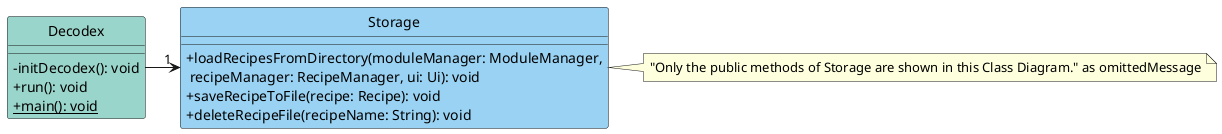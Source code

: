 @startuml
!define DECODEX_COLOR #99D5CA
!define STORAGE_COLOR #99D2F2
skinparam classAttributeIconSize 0
hide circle

Decodex -> "1" Storage

note right of Storage:"Only the public methods of Storage are shown in this Class Diagram." as omittedMessage

class Decodex DECODEX_COLOR {
  - initDecodex(): void
  + run(): void
  + {static} main(): void
}

class Storage STORAGE_COLOR {
    + loadRecipesFromDirectory(moduleManager: ModuleManager,\n recipeManager: RecipeManager, ui: Ui): void
    + saveRecipeToFile(recipe: Recipe): void
    + deleteRecipeFile(recipeName: String): void
}

@enduml